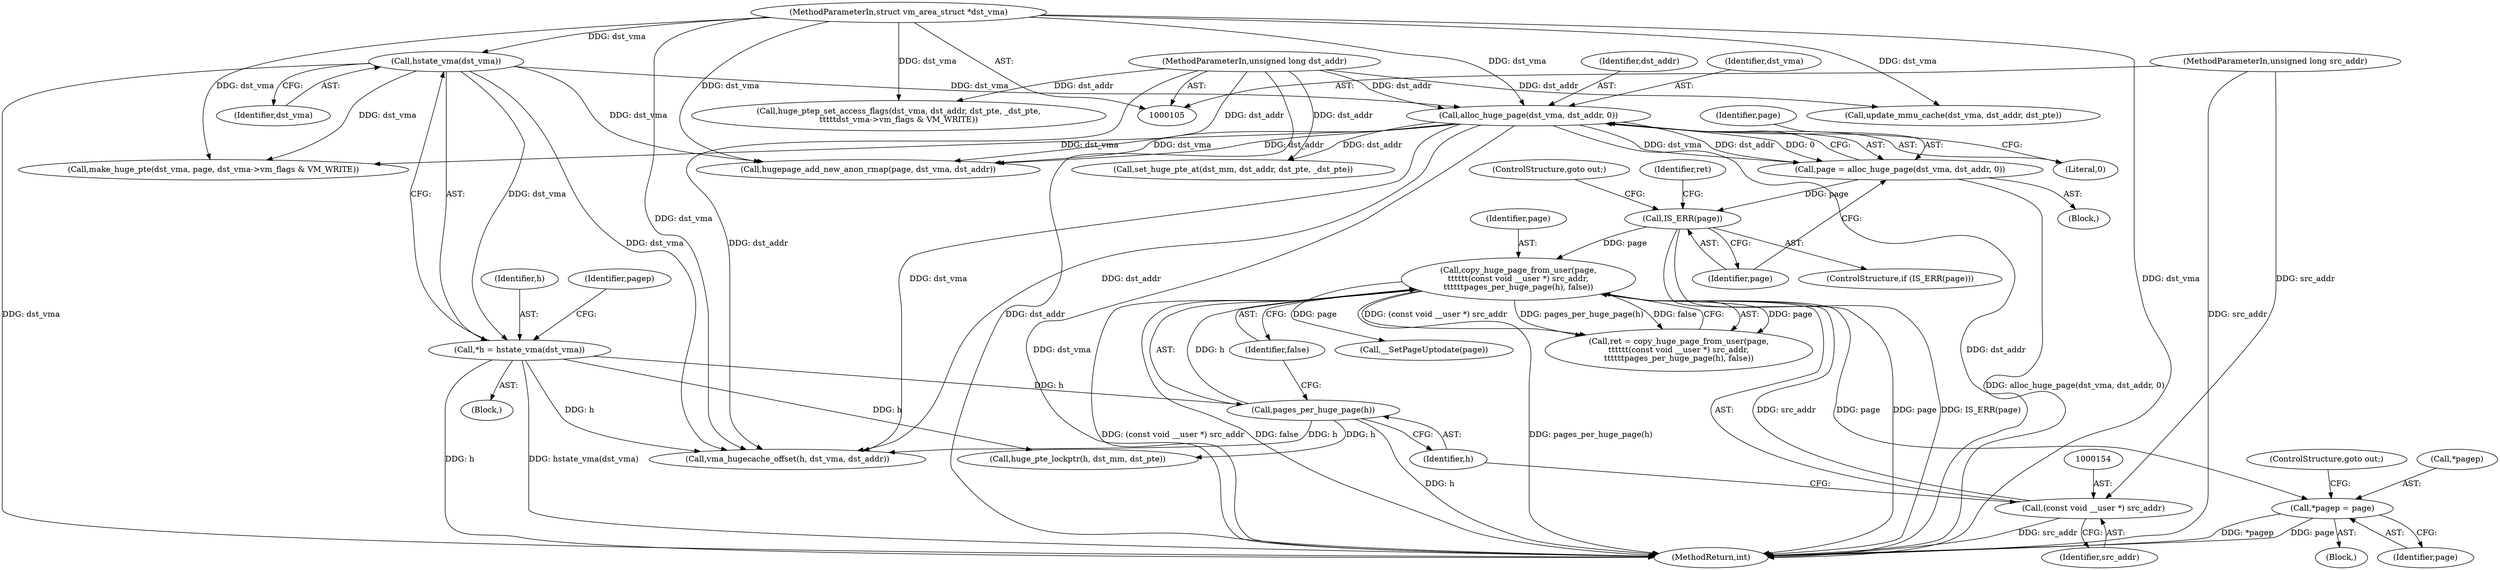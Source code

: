 digraph "0_linux_5af10dfd0afc559bb4b0f7e3e8227a1578333995@pointer" {
"1000167" [label="(Call,*pagep = page)"];
"1000151" [label="(Call,copy_huge_page_from_user(page,\n\t\t\t\t\t\t(const void __user *) src_addr,\n\t\t\t\t\t\tpages_per_huge_page(h), false))"];
"1000146" [label="(Call,IS_ERR(page))"];
"1000139" [label="(Call,page = alloc_huge_page(dst_vma, dst_addr, 0))"];
"1000141" [label="(Call,alloc_huge_page(dst_vma, dst_addr, 0))"];
"1000124" [label="(Call,hstate_vma(dst_vma))"];
"1000108" [label="(MethodParameterIn,struct vm_area_struct *dst_vma)"];
"1000109" [label="(MethodParameterIn,unsigned long dst_addr)"];
"1000153" [label="(Call,(const void __user *) src_addr)"];
"1000110" [label="(MethodParameterIn,unsigned long src_addr)"];
"1000156" [label="(Call,pages_per_huge_page(h))"];
"1000122" [label="(Call,*h = hstate_vma(dst_vma))"];
"1000112" [label="(Block,)"];
"1000125" [label="(Identifier,dst_vma)"];
"1000171" [label="(ControlStructure,goto out;)"];
"1000157" [label="(Identifier,h)"];
"1000143" [label="(Identifier,dst_addr)"];
"1000200" [label="(Call,vma_hugecache_offset(h, dst_vma, dst_addr))"];
"1000108" [label="(MethodParameterIn,struct vm_area_struct *dst_vma)"];
"1000150" [label="(Identifier,ret)"];
"1000152" [label="(Identifier,page)"];
"1000317" [label="(MethodReturn,int)"];
"1000276" [label="(Call,huge_ptep_set_access_flags(dst_vma, dst_addr, dst_pte, _dst_pte,\n\t\t\t\t\tdst_vma->vm_flags & VM_WRITE))"];
"1000170" [label="(Identifier,page)"];
"1000182" [label="(Call,__SetPageUptodate(page))"];
"1000134" [label="(Block,)"];
"1000133" [label="(Identifier,pagep)"];
"1000156" [label="(Call,pages_per_huge_page(h))"];
"1000142" [label="(Identifier,dst_vma)"];
"1000153" [label="(Call,(const void __user *) src_addr)"];
"1000144" [label="(Literal,0)"];
"1000290" [label="(Call,update_mmu_cache(dst_vma, dst_addr, dst_pte))"];
"1000123" [label="(Identifier,h)"];
"1000141" [label="(Call,alloc_huge_page(dst_vma, dst_addr, 0))"];
"1000247" [label="(Call,make_huge_pte(dst_vma, page, dst_vma->vm_flags & VM_WRITE))"];
"1000110" [label="(MethodParameterIn,unsigned long src_addr)"];
"1000215" [label="(Call,huge_pte_lockptr(h, dst_mm, dst_pte))"];
"1000148" [label="(ControlStructure,goto out;)"];
"1000167" [label="(Call,*pagep = page)"];
"1000155" [label="(Identifier,src_addr)"];
"1000269" [label="(Call,set_huge_pte_at(dst_mm, dst_addr, dst_pte, _dst_pte))"];
"1000162" [label="(Block,)"];
"1000124" [label="(Call,hstate_vma(dst_vma))"];
"1000140" [label="(Identifier,page)"];
"1000168" [label="(Call,*pagep)"];
"1000158" [label="(Identifier,false)"];
"1000146" [label="(Call,IS_ERR(page))"];
"1000122" [label="(Call,*h = hstate_vma(dst_vma))"];
"1000149" [label="(Call,ret = copy_huge_page_from_user(page,\n\t\t\t\t\t\t(const void __user *) src_addr,\n\t\t\t\t\t\tpages_per_huge_page(h), false))"];
"1000241" [label="(Call,hugepage_add_new_anon_rmap(page, dst_vma, dst_addr))"];
"1000109" [label="(MethodParameterIn,unsigned long dst_addr)"];
"1000151" [label="(Call,copy_huge_page_from_user(page,\n\t\t\t\t\t\t(const void __user *) src_addr,\n\t\t\t\t\t\tpages_per_huge_page(h), false))"];
"1000139" [label="(Call,page = alloc_huge_page(dst_vma, dst_addr, 0))"];
"1000147" [label="(Identifier,page)"];
"1000145" [label="(ControlStructure,if (IS_ERR(page)))"];
"1000167" -> "1000162"  [label="AST: "];
"1000167" -> "1000170"  [label="CFG: "];
"1000168" -> "1000167"  [label="AST: "];
"1000170" -> "1000167"  [label="AST: "];
"1000171" -> "1000167"  [label="CFG: "];
"1000167" -> "1000317"  [label="DDG: *pagep"];
"1000167" -> "1000317"  [label="DDG: page"];
"1000151" -> "1000167"  [label="DDG: page"];
"1000151" -> "1000149"  [label="AST: "];
"1000151" -> "1000158"  [label="CFG: "];
"1000152" -> "1000151"  [label="AST: "];
"1000153" -> "1000151"  [label="AST: "];
"1000156" -> "1000151"  [label="AST: "];
"1000158" -> "1000151"  [label="AST: "];
"1000149" -> "1000151"  [label="CFG: "];
"1000151" -> "1000317"  [label="DDG: (const void __user *) src_addr"];
"1000151" -> "1000317"  [label="DDG: false"];
"1000151" -> "1000317"  [label="DDG: pages_per_huge_page(h)"];
"1000151" -> "1000149"  [label="DDG: page"];
"1000151" -> "1000149"  [label="DDG: (const void __user *) src_addr"];
"1000151" -> "1000149"  [label="DDG: pages_per_huge_page(h)"];
"1000151" -> "1000149"  [label="DDG: false"];
"1000146" -> "1000151"  [label="DDG: page"];
"1000153" -> "1000151"  [label="DDG: src_addr"];
"1000156" -> "1000151"  [label="DDG: h"];
"1000151" -> "1000182"  [label="DDG: page"];
"1000146" -> "1000145"  [label="AST: "];
"1000146" -> "1000147"  [label="CFG: "];
"1000147" -> "1000146"  [label="AST: "];
"1000148" -> "1000146"  [label="CFG: "];
"1000150" -> "1000146"  [label="CFG: "];
"1000146" -> "1000317"  [label="DDG: IS_ERR(page)"];
"1000146" -> "1000317"  [label="DDG: page"];
"1000139" -> "1000146"  [label="DDG: page"];
"1000139" -> "1000134"  [label="AST: "];
"1000139" -> "1000141"  [label="CFG: "];
"1000140" -> "1000139"  [label="AST: "];
"1000141" -> "1000139"  [label="AST: "];
"1000147" -> "1000139"  [label="CFG: "];
"1000139" -> "1000317"  [label="DDG: alloc_huge_page(dst_vma, dst_addr, 0)"];
"1000141" -> "1000139"  [label="DDG: dst_vma"];
"1000141" -> "1000139"  [label="DDG: dst_addr"];
"1000141" -> "1000139"  [label="DDG: 0"];
"1000141" -> "1000144"  [label="CFG: "];
"1000142" -> "1000141"  [label="AST: "];
"1000143" -> "1000141"  [label="AST: "];
"1000144" -> "1000141"  [label="AST: "];
"1000141" -> "1000317"  [label="DDG: dst_vma"];
"1000141" -> "1000317"  [label="DDG: dst_addr"];
"1000124" -> "1000141"  [label="DDG: dst_vma"];
"1000108" -> "1000141"  [label="DDG: dst_vma"];
"1000109" -> "1000141"  [label="DDG: dst_addr"];
"1000141" -> "1000200"  [label="DDG: dst_vma"];
"1000141" -> "1000200"  [label="DDG: dst_addr"];
"1000141" -> "1000241"  [label="DDG: dst_vma"];
"1000141" -> "1000241"  [label="DDG: dst_addr"];
"1000141" -> "1000247"  [label="DDG: dst_vma"];
"1000141" -> "1000269"  [label="DDG: dst_addr"];
"1000124" -> "1000122"  [label="AST: "];
"1000124" -> "1000125"  [label="CFG: "];
"1000125" -> "1000124"  [label="AST: "];
"1000122" -> "1000124"  [label="CFG: "];
"1000124" -> "1000317"  [label="DDG: dst_vma"];
"1000124" -> "1000122"  [label="DDG: dst_vma"];
"1000108" -> "1000124"  [label="DDG: dst_vma"];
"1000124" -> "1000200"  [label="DDG: dst_vma"];
"1000124" -> "1000241"  [label="DDG: dst_vma"];
"1000124" -> "1000247"  [label="DDG: dst_vma"];
"1000108" -> "1000105"  [label="AST: "];
"1000108" -> "1000317"  [label="DDG: dst_vma"];
"1000108" -> "1000200"  [label="DDG: dst_vma"];
"1000108" -> "1000241"  [label="DDG: dst_vma"];
"1000108" -> "1000247"  [label="DDG: dst_vma"];
"1000108" -> "1000276"  [label="DDG: dst_vma"];
"1000108" -> "1000290"  [label="DDG: dst_vma"];
"1000109" -> "1000105"  [label="AST: "];
"1000109" -> "1000317"  [label="DDG: dst_addr"];
"1000109" -> "1000200"  [label="DDG: dst_addr"];
"1000109" -> "1000241"  [label="DDG: dst_addr"];
"1000109" -> "1000269"  [label="DDG: dst_addr"];
"1000109" -> "1000276"  [label="DDG: dst_addr"];
"1000109" -> "1000290"  [label="DDG: dst_addr"];
"1000153" -> "1000155"  [label="CFG: "];
"1000154" -> "1000153"  [label="AST: "];
"1000155" -> "1000153"  [label="AST: "];
"1000157" -> "1000153"  [label="CFG: "];
"1000153" -> "1000317"  [label="DDG: src_addr"];
"1000110" -> "1000153"  [label="DDG: src_addr"];
"1000110" -> "1000105"  [label="AST: "];
"1000110" -> "1000317"  [label="DDG: src_addr"];
"1000156" -> "1000157"  [label="CFG: "];
"1000157" -> "1000156"  [label="AST: "];
"1000158" -> "1000156"  [label="CFG: "];
"1000156" -> "1000317"  [label="DDG: h"];
"1000122" -> "1000156"  [label="DDG: h"];
"1000156" -> "1000200"  [label="DDG: h"];
"1000156" -> "1000215"  [label="DDG: h"];
"1000122" -> "1000112"  [label="AST: "];
"1000123" -> "1000122"  [label="AST: "];
"1000133" -> "1000122"  [label="CFG: "];
"1000122" -> "1000317"  [label="DDG: h"];
"1000122" -> "1000317"  [label="DDG: hstate_vma(dst_vma)"];
"1000122" -> "1000200"  [label="DDG: h"];
"1000122" -> "1000215"  [label="DDG: h"];
}
